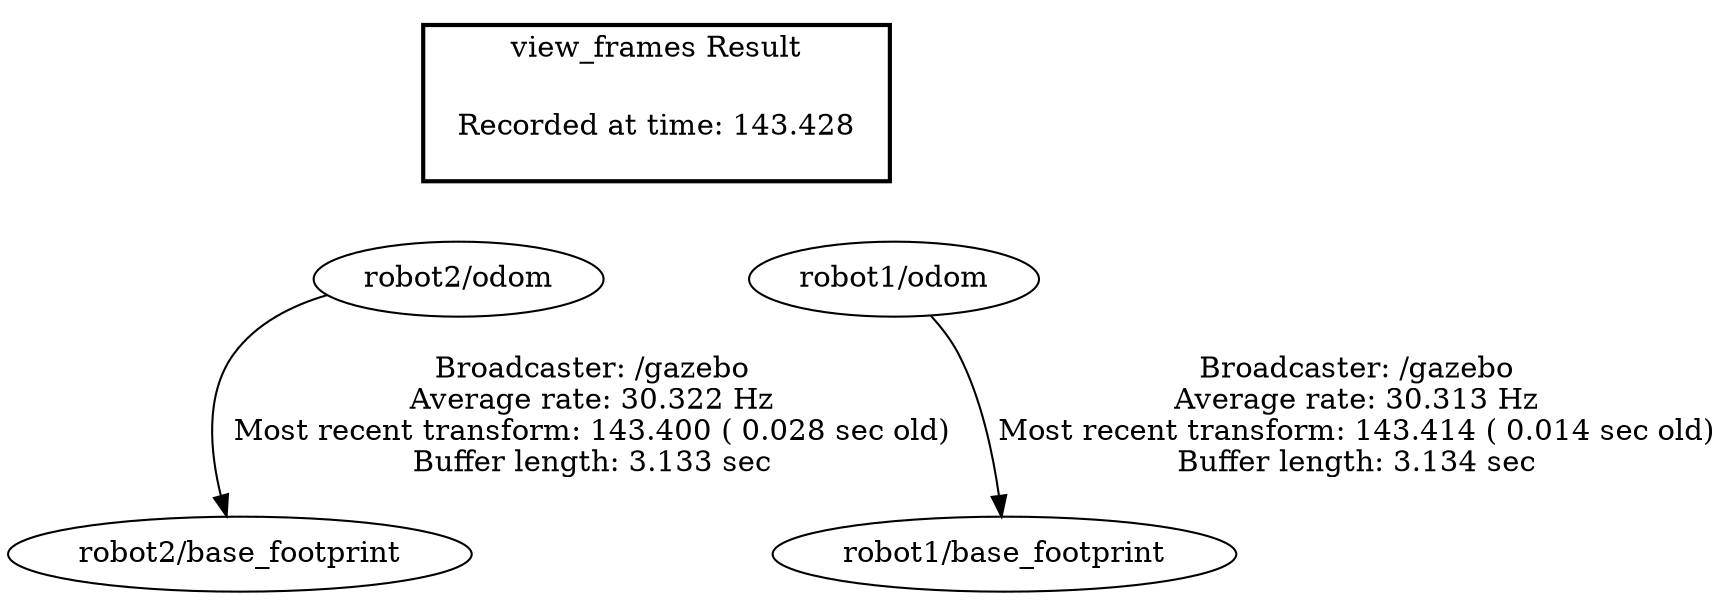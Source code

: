digraph G {
"robot2/odom" -> "robot2/base_footprint"[label="Broadcaster: /gazebo\nAverage rate: 30.322 Hz\nMost recent transform: 143.400 ( 0.028 sec old)\nBuffer length: 3.133 sec\n"];
"robot1/odom" -> "robot1/base_footprint"[label="Broadcaster: /gazebo\nAverage rate: 30.313 Hz\nMost recent transform: 143.414 ( 0.014 sec old)\nBuffer length: 3.134 sec\n"];
edge [style=invis];
 subgraph cluster_legend { style=bold; color=black; label ="view_frames Result";
"Recorded at time: 143.428"[ shape=plaintext ] ;
 }->"robot2/odom";
edge [style=invis];
 subgraph cluster_legend { style=bold; color=black; label ="view_frames Result";
"Recorded at time: 143.428"[ shape=plaintext ] ;
 }->"robot1/odom";
}